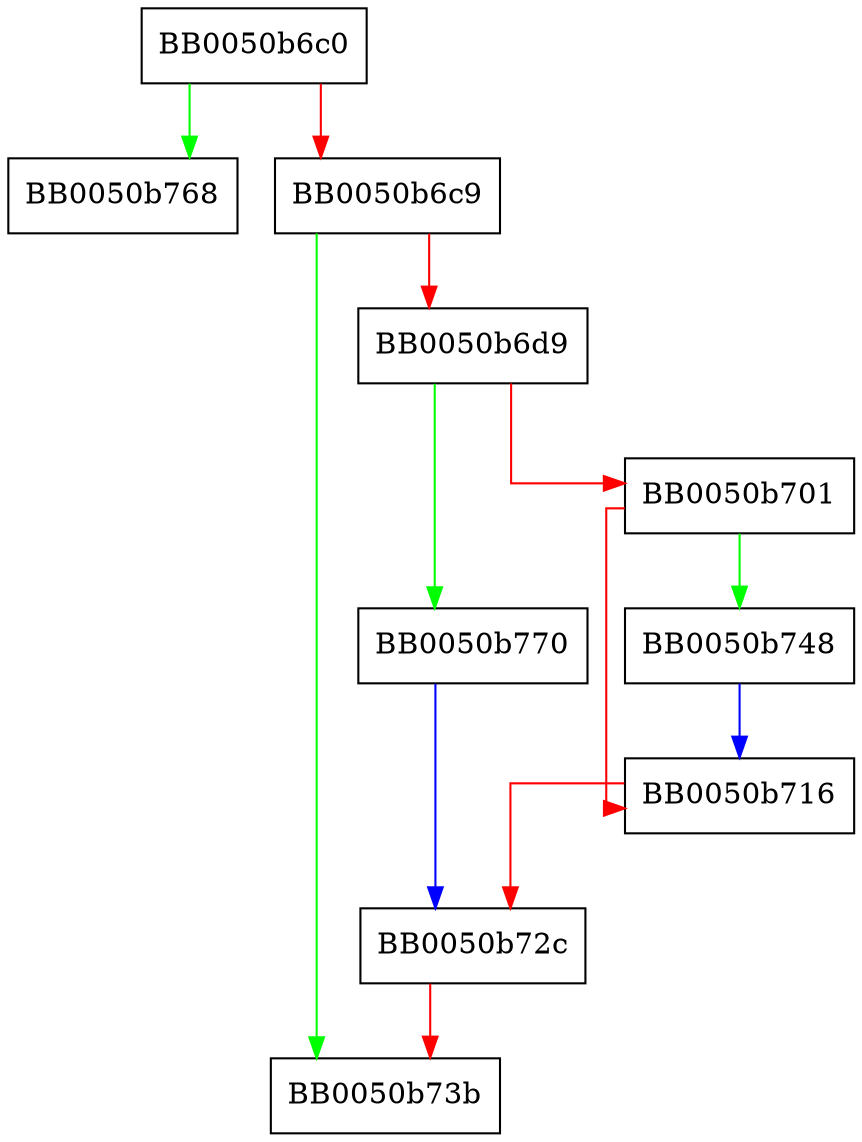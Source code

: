 digraph ossl_qlog_event_end {
  node [shape="box"];
  graph [splines=ortho];
  BB0050b6c0 -> BB0050b768 [color="green"];
  BB0050b6c0 -> BB0050b6c9 [color="red"];
  BB0050b6c9 -> BB0050b73b [color="green"];
  BB0050b6c9 -> BB0050b6d9 [color="red"];
  BB0050b6d9 -> BB0050b770 [color="green"];
  BB0050b6d9 -> BB0050b701 [color="red"];
  BB0050b701 -> BB0050b748 [color="green"];
  BB0050b701 -> BB0050b716 [color="red"];
  BB0050b716 -> BB0050b72c [color="red"];
  BB0050b72c -> BB0050b73b [color="red"];
  BB0050b748 -> BB0050b716 [color="blue"];
  BB0050b770 -> BB0050b72c [color="blue"];
}